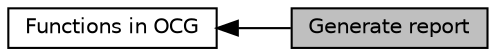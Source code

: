 digraph "Generate report"
{
  edge [fontname="Helvetica",fontsize="10",labelfontname="Helvetica",labelfontsize="10"];
  node [fontname="Helvetica",fontsize="10",shape=box];
  rankdir=LR;
  Node1 [label="Generate report",height=0.2,width=0.4,color="black", fillcolor="grey75", style="filled", fontcolor="black",tooltip="Generate a report to show the states of OCG modules."];
  Node2 [label="Functions in OCG",height=0.2,width=0.4,color="black", fillcolor="white", style="filled",URL="$group____fn.html",tooltip="describing all the functions used by OCG"];
  Node2->Node1 [shape=plaintext, dir="back", style="solid"];
}
